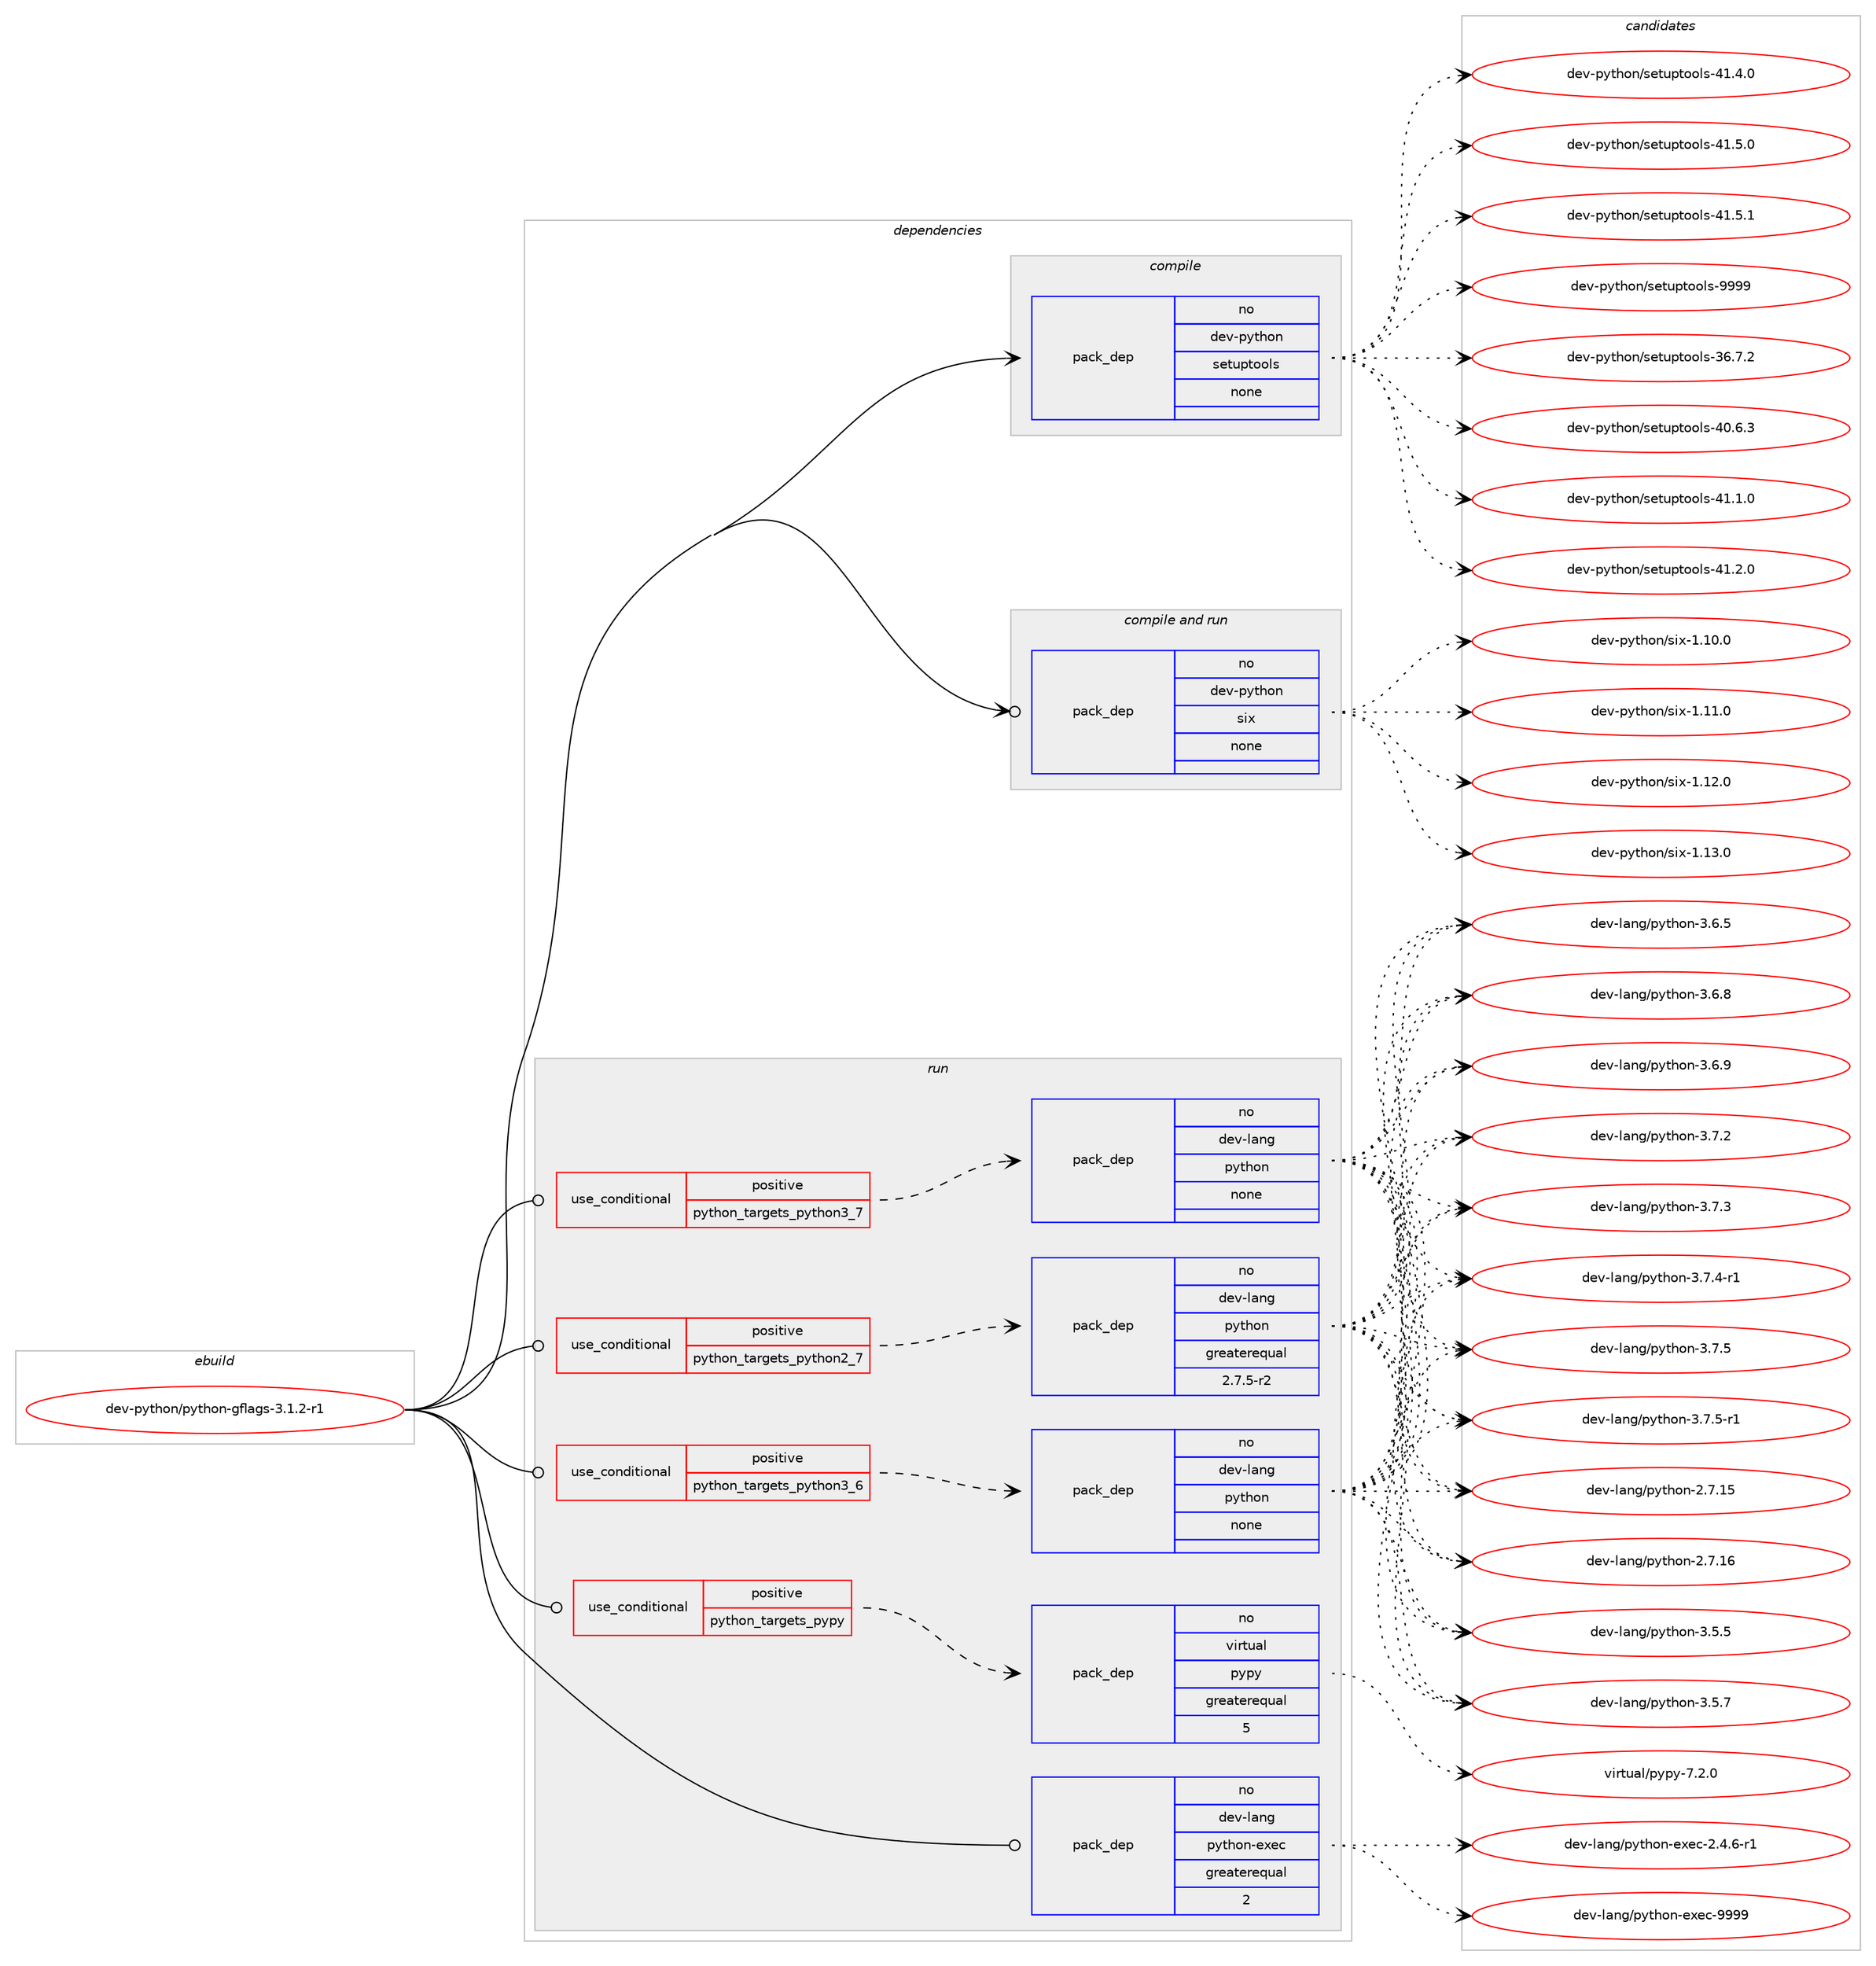 digraph prolog {

# *************
# Graph options
# *************

newrank=true;
concentrate=true;
compound=true;
graph [rankdir=LR,fontname=Helvetica,fontsize=10,ranksep=1.5];#, ranksep=2.5, nodesep=0.2];
edge  [arrowhead=vee];
node  [fontname=Helvetica,fontsize=10];

# **********
# The ebuild
# **********

subgraph cluster_leftcol {
color=gray;
rank=same;
label=<<i>ebuild</i>>;
id [label="dev-python/python-gflags-3.1.2-r1", color=red, width=4, href="../dev-python/python-gflags-3.1.2-r1.svg"];
}

# ****************
# The dependencies
# ****************

subgraph cluster_midcol {
color=gray;
label=<<i>dependencies</i>>;
subgraph cluster_compile {
fillcolor="#eeeeee";
style=filled;
label=<<i>compile</i>>;
subgraph pack471618 {
dependency631026 [label=<<TABLE BORDER="0" CELLBORDER="1" CELLSPACING="0" CELLPADDING="4" WIDTH="220"><TR><TD ROWSPAN="6" CELLPADDING="30">pack_dep</TD></TR><TR><TD WIDTH="110">no</TD></TR><TR><TD>dev-python</TD></TR><TR><TD>setuptools</TD></TR><TR><TD>none</TD></TR><TR><TD></TD></TR></TABLE>>, shape=none, color=blue];
}
id:e -> dependency631026:w [weight=20,style="solid",arrowhead="vee"];
}
subgraph cluster_compileandrun {
fillcolor="#eeeeee";
style=filled;
label=<<i>compile and run</i>>;
subgraph pack471619 {
dependency631027 [label=<<TABLE BORDER="0" CELLBORDER="1" CELLSPACING="0" CELLPADDING="4" WIDTH="220"><TR><TD ROWSPAN="6" CELLPADDING="30">pack_dep</TD></TR><TR><TD WIDTH="110">no</TD></TR><TR><TD>dev-python</TD></TR><TR><TD>six</TD></TR><TR><TD>none</TD></TR><TR><TD></TD></TR></TABLE>>, shape=none, color=blue];
}
id:e -> dependency631027:w [weight=20,style="solid",arrowhead="odotvee"];
}
subgraph cluster_run {
fillcolor="#eeeeee";
style=filled;
label=<<i>run</i>>;
subgraph cond147537 {
dependency631028 [label=<<TABLE BORDER="0" CELLBORDER="1" CELLSPACING="0" CELLPADDING="4"><TR><TD ROWSPAN="3" CELLPADDING="10">use_conditional</TD></TR><TR><TD>positive</TD></TR><TR><TD>python_targets_pypy</TD></TR></TABLE>>, shape=none, color=red];
subgraph pack471620 {
dependency631029 [label=<<TABLE BORDER="0" CELLBORDER="1" CELLSPACING="0" CELLPADDING="4" WIDTH="220"><TR><TD ROWSPAN="6" CELLPADDING="30">pack_dep</TD></TR><TR><TD WIDTH="110">no</TD></TR><TR><TD>virtual</TD></TR><TR><TD>pypy</TD></TR><TR><TD>greaterequal</TD></TR><TR><TD>5</TD></TR></TABLE>>, shape=none, color=blue];
}
dependency631028:e -> dependency631029:w [weight=20,style="dashed",arrowhead="vee"];
}
id:e -> dependency631028:w [weight=20,style="solid",arrowhead="odot"];
subgraph cond147538 {
dependency631030 [label=<<TABLE BORDER="0" CELLBORDER="1" CELLSPACING="0" CELLPADDING="4"><TR><TD ROWSPAN="3" CELLPADDING="10">use_conditional</TD></TR><TR><TD>positive</TD></TR><TR><TD>python_targets_python2_7</TD></TR></TABLE>>, shape=none, color=red];
subgraph pack471621 {
dependency631031 [label=<<TABLE BORDER="0" CELLBORDER="1" CELLSPACING="0" CELLPADDING="4" WIDTH="220"><TR><TD ROWSPAN="6" CELLPADDING="30">pack_dep</TD></TR><TR><TD WIDTH="110">no</TD></TR><TR><TD>dev-lang</TD></TR><TR><TD>python</TD></TR><TR><TD>greaterequal</TD></TR><TR><TD>2.7.5-r2</TD></TR></TABLE>>, shape=none, color=blue];
}
dependency631030:e -> dependency631031:w [weight=20,style="dashed",arrowhead="vee"];
}
id:e -> dependency631030:w [weight=20,style="solid",arrowhead="odot"];
subgraph cond147539 {
dependency631032 [label=<<TABLE BORDER="0" CELLBORDER="1" CELLSPACING="0" CELLPADDING="4"><TR><TD ROWSPAN="3" CELLPADDING="10">use_conditional</TD></TR><TR><TD>positive</TD></TR><TR><TD>python_targets_python3_6</TD></TR></TABLE>>, shape=none, color=red];
subgraph pack471622 {
dependency631033 [label=<<TABLE BORDER="0" CELLBORDER="1" CELLSPACING="0" CELLPADDING="4" WIDTH="220"><TR><TD ROWSPAN="6" CELLPADDING="30">pack_dep</TD></TR><TR><TD WIDTH="110">no</TD></TR><TR><TD>dev-lang</TD></TR><TR><TD>python</TD></TR><TR><TD>none</TD></TR><TR><TD></TD></TR></TABLE>>, shape=none, color=blue];
}
dependency631032:e -> dependency631033:w [weight=20,style="dashed",arrowhead="vee"];
}
id:e -> dependency631032:w [weight=20,style="solid",arrowhead="odot"];
subgraph cond147540 {
dependency631034 [label=<<TABLE BORDER="0" CELLBORDER="1" CELLSPACING="0" CELLPADDING="4"><TR><TD ROWSPAN="3" CELLPADDING="10">use_conditional</TD></TR><TR><TD>positive</TD></TR><TR><TD>python_targets_python3_7</TD></TR></TABLE>>, shape=none, color=red];
subgraph pack471623 {
dependency631035 [label=<<TABLE BORDER="0" CELLBORDER="1" CELLSPACING="0" CELLPADDING="4" WIDTH="220"><TR><TD ROWSPAN="6" CELLPADDING="30">pack_dep</TD></TR><TR><TD WIDTH="110">no</TD></TR><TR><TD>dev-lang</TD></TR><TR><TD>python</TD></TR><TR><TD>none</TD></TR><TR><TD></TD></TR></TABLE>>, shape=none, color=blue];
}
dependency631034:e -> dependency631035:w [weight=20,style="dashed",arrowhead="vee"];
}
id:e -> dependency631034:w [weight=20,style="solid",arrowhead="odot"];
subgraph pack471624 {
dependency631036 [label=<<TABLE BORDER="0" CELLBORDER="1" CELLSPACING="0" CELLPADDING="4" WIDTH="220"><TR><TD ROWSPAN="6" CELLPADDING="30">pack_dep</TD></TR><TR><TD WIDTH="110">no</TD></TR><TR><TD>dev-lang</TD></TR><TR><TD>python-exec</TD></TR><TR><TD>greaterequal</TD></TR><TR><TD>2</TD></TR></TABLE>>, shape=none, color=blue];
}
id:e -> dependency631036:w [weight=20,style="solid",arrowhead="odot"];
}
}

# **************
# The candidates
# **************

subgraph cluster_choices {
rank=same;
color=gray;
label=<<i>candidates</i>>;

subgraph choice471618 {
color=black;
nodesep=1;
choice100101118451121211161041111104711510111611711211611111110811545515446554650 [label="dev-python/setuptools-36.7.2", color=red, width=4,href="../dev-python/setuptools-36.7.2.svg"];
choice100101118451121211161041111104711510111611711211611111110811545524846544651 [label="dev-python/setuptools-40.6.3", color=red, width=4,href="../dev-python/setuptools-40.6.3.svg"];
choice100101118451121211161041111104711510111611711211611111110811545524946494648 [label="dev-python/setuptools-41.1.0", color=red, width=4,href="../dev-python/setuptools-41.1.0.svg"];
choice100101118451121211161041111104711510111611711211611111110811545524946504648 [label="dev-python/setuptools-41.2.0", color=red, width=4,href="../dev-python/setuptools-41.2.0.svg"];
choice100101118451121211161041111104711510111611711211611111110811545524946524648 [label="dev-python/setuptools-41.4.0", color=red, width=4,href="../dev-python/setuptools-41.4.0.svg"];
choice100101118451121211161041111104711510111611711211611111110811545524946534648 [label="dev-python/setuptools-41.5.0", color=red, width=4,href="../dev-python/setuptools-41.5.0.svg"];
choice100101118451121211161041111104711510111611711211611111110811545524946534649 [label="dev-python/setuptools-41.5.1", color=red, width=4,href="../dev-python/setuptools-41.5.1.svg"];
choice10010111845112121116104111110471151011161171121161111111081154557575757 [label="dev-python/setuptools-9999", color=red, width=4,href="../dev-python/setuptools-9999.svg"];
dependency631026:e -> choice100101118451121211161041111104711510111611711211611111110811545515446554650:w [style=dotted,weight="100"];
dependency631026:e -> choice100101118451121211161041111104711510111611711211611111110811545524846544651:w [style=dotted,weight="100"];
dependency631026:e -> choice100101118451121211161041111104711510111611711211611111110811545524946494648:w [style=dotted,weight="100"];
dependency631026:e -> choice100101118451121211161041111104711510111611711211611111110811545524946504648:w [style=dotted,weight="100"];
dependency631026:e -> choice100101118451121211161041111104711510111611711211611111110811545524946524648:w [style=dotted,weight="100"];
dependency631026:e -> choice100101118451121211161041111104711510111611711211611111110811545524946534648:w [style=dotted,weight="100"];
dependency631026:e -> choice100101118451121211161041111104711510111611711211611111110811545524946534649:w [style=dotted,weight="100"];
dependency631026:e -> choice10010111845112121116104111110471151011161171121161111111081154557575757:w [style=dotted,weight="100"];
}
subgraph choice471619 {
color=black;
nodesep=1;
choice100101118451121211161041111104711510512045494649484648 [label="dev-python/six-1.10.0", color=red, width=4,href="../dev-python/six-1.10.0.svg"];
choice100101118451121211161041111104711510512045494649494648 [label="dev-python/six-1.11.0", color=red, width=4,href="../dev-python/six-1.11.0.svg"];
choice100101118451121211161041111104711510512045494649504648 [label="dev-python/six-1.12.0", color=red, width=4,href="../dev-python/six-1.12.0.svg"];
choice100101118451121211161041111104711510512045494649514648 [label="dev-python/six-1.13.0", color=red, width=4,href="../dev-python/six-1.13.0.svg"];
dependency631027:e -> choice100101118451121211161041111104711510512045494649484648:w [style=dotted,weight="100"];
dependency631027:e -> choice100101118451121211161041111104711510512045494649494648:w [style=dotted,weight="100"];
dependency631027:e -> choice100101118451121211161041111104711510512045494649504648:w [style=dotted,weight="100"];
dependency631027:e -> choice100101118451121211161041111104711510512045494649514648:w [style=dotted,weight="100"];
}
subgraph choice471620 {
color=black;
nodesep=1;
choice1181051141161179710847112121112121455546504648 [label="virtual/pypy-7.2.0", color=red, width=4,href="../virtual/pypy-7.2.0.svg"];
dependency631029:e -> choice1181051141161179710847112121112121455546504648:w [style=dotted,weight="100"];
}
subgraph choice471621 {
color=black;
nodesep=1;
choice10010111845108971101034711212111610411111045504655464953 [label="dev-lang/python-2.7.15", color=red, width=4,href="../dev-lang/python-2.7.15.svg"];
choice10010111845108971101034711212111610411111045504655464954 [label="dev-lang/python-2.7.16", color=red, width=4,href="../dev-lang/python-2.7.16.svg"];
choice100101118451089711010347112121116104111110455146534653 [label="dev-lang/python-3.5.5", color=red, width=4,href="../dev-lang/python-3.5.5.svg"];
choice100101118451089711010347112121116104111110455146534655 [label="dev-lang/python-3.5.7", color=red, width=4,href="../dev-lang/python-3.5.7.svg"];
choice100101118451089711010347112121116104111110455146544653 [label="dev-lang/python-3.6.5", color=red, width=4,href="../dev-lang/python-3.6.5.svg"];
choice100101118451089711010347112121116104111110455146544656 [label="dev-lang/python-3.6.8", color=red, width=4,href="../dev-lang/python-3.6.8.svg"];
choice100101118451089711010347112121116104111110455146544657 [label="dev-lang/python-3.6.9", color=red, width=4,href="../dev-lang/python-3.6.9.svg"];
choice100101118451089711010347112121116104111110455146554650 [label="dev-lang/python-3.7.2", color=red, width=4,href="../dev-lang/python-3.7.2.svg"];
choice100101118451089711010347112121116104111110455146554651 [label="dev-lang/python-3.7.3", color=red, width=4,href="../dev-lang/python-3.7.3.svg"];
choice1001011184510897110103471121211161041111104551465546524511449 [label="dev-lang/python-3.7.4-r1", color=red, width=4,href="../dev-lang/python-3.7.4-r1.svg"];
choice100101118451089711010347112121116104111110455146554653 [label="dev-lang/python-3.7.5", color=red, width=4,href="../dev-lang/python-3.7.5.svg"];
choice1001011184510897110103471121211161041111104551465546534511449 [label="dev-lang/python-3.7.5-r1", color=red, width=4,href="../dev-lang/python-3.7.5-r1.svg"];
dependency631031:e -> choice10010111845108971101034711212111610411111045504655464953:w [style=dotted,weight="100"];
dependency631031:e -> choice10010111845108971101034711212111610411111045504655464954:w [style=dotted,weight="100"];
dependency631031:e -> choice100101118451089711010347112121116104111110455146534653:w [style=dotted,weight="100"];
dependency631031:e -> choice100101118451089711010347112121116104111110455146534655:w [style=dotted,weight="100"];
dependency631031:e -> choice100101118451089711010347112121116104111110455146544653:w [style=dotted,weight="100"];
dependency631031:e -> choice100101118451089711010347112121116104111110455146544656:w [style=dotted,weight="100"];
dependency631031:e -> choice100101118451089711010347112121116104111110455146544657:w [style=dotted,weight="100"];
dependency631031:e -> choice100101118451089711010347112121116104111110455146554650:w [style=dotted,weight="100"];
dependency631031:e -> choice100101118451089711010347112121116104111110455146554651:w [style=dotted,weight="100"];
dependency631031:e -> choice1001011184510897110103471121211161041111104551465546524511449:w [style=dotted,weight="100"];
dependency631031:e -> choice100101118451089711010347112121116104111110455146554653:w [style=dotted,weight="100"];
dependency631031:e -> choice1001011184510897110103471121211161041111104551465546534511449:w [style=dotted,weight="100"];
}
subgraph choice471622 {
color=black;
nodesep=1;
choice10010111845108971101034711212111610411111045504655464953 [label="dev-lang/python-2.7.15", color=red, width=4,href="../dev-lang/python-2.7.15.svg"];
choice10010111845108971101034711212111610411111045504655464954 [label="dev-lang/python-2.7.16", color=red, width=4,href="../dev-lang/python-2.7.16.svg"];
choice100101118451089711010347112121116104111110455146534653 [label="dev-lang/python-3.5.5", color=red, width=4,href="../dev-lang/python-3.5.5.svg"];
choice100101118451089711010347112121116104111110455146534655 [label="dev-lang/python-3.5.7", color=red, width=4,href="../dev-lang/python-3.5.7.svg"];
choice100101118451089711010347112121116104111110455146544653 [label="dev-lang/python-3.6.5", color=red, width=4,href="../dev-lang/python-3.6.5.svg"];
choice100101118451089711010347112121116104111110455146544656 [label="dev-lang/python-3.6.8", color=red, width=4,href="../dev-lang/python-3.6.8.svg"];
choice100101118451089711010347112121116104111110455146544657 [label="dev-lang/python-3.6.9", color=red, width=4,href="../dev-lang/python-3.6.9.svg"];
choice100101118451089711010347112121116104111110455146554650 [label="dev-lang/python-3.7.2", color=red, width=4,href="../dev-lang/python-3.7.2.svg"];
choice100101118451089711010347112121116104111110455146554651 [label="dev-lang/python-3.7.3", color=red, width=4,href="../dev-lang/python-3.7.3.svg"];
choice1001011184510897110103471121211161041111104551465546524511449 [label="dev-lang/python-3.7.4-r1", color=red, width=4,href="../dev-lang/python-3.7.4-r1.svg"];
choice100101118451089711010347112121116104111110455146554653 [label="dev-lang/python-3.7.5", color=red, width=4,href="../dev-lang/python-3.7.5.svg"];
choice1001011184510897110103471121211161041111104551465546534511449 [label="dev-lang/python-3.7.5-r1", color=red, width=4,href="../dev-lang/python-3.7.5-r1.svg"];
dependency631033:e -> choice10010111845108971101034711212111610411111045504655464953:w [style=dotted,weight="100"];
dependency631033:e -> choice10010111845108971101034711212111610411111045504655464954:w [style=dotted,weight="100"];
dependency631033:e -> choice100101118451089711010347112121116104111110455146534653:w [style=dotted,weight="100"];
dependency631033:e -> choice100101118451089711010347112121116104111110455146534655:w [style=dotted,weight="100"];
dependency631033:e -> choice100101118451089711010347112121116104111110455146544653:w [style=dotted,weight="100"];
dependency631033:e -> choice100101118451089711010347112121116104111110455146544656:w [style=dotted,weight="100"];
dependency631033:e -> choice100101118451089711010347112121116104111110455146544657:w [style=dotted,weight="100"];
dependency631033:e -> choice100101118451089711010347112121116104111110455146554650:w [style=dotted,weight="100"];
dependency631033:e -> choice100101118451089711010347112121116104111110455146554651:w [style=dotted,weight="100"];
dependency631033:e -> choice1001011184510897110103471121211161041111104551465546524511449:w [style=dotted,weight="100"];
dependency631033:e -> choice100101118451089711010347112121116104111110455146554653:w [style=dotted,weight="100"];
dependency631033:e -> choice1001011184510897110103471121211161041111104551465546534511449:w [style=dotted,weight="100"];
}
subgraph choice471623 {
color=black;
nodesep=1;
choice10010111845108971101034711212111610411111045504655464953 [label="dev-lang/python-2.7.15", color=red, width=4,href="../dev-lang/python-2.7.15.svg"];
choice10010111845108971101034711212111610411111045504655464954 [label="dev-lang/python-2.7.16", color=red, width=4,href="../dev-lang/python-2.7.16.svg"];
choice100101118451089711010347112121116104111110455146534653 [label="dev-lang/python-3.5.5", color=red, width=4,href="../dev-lang/python-3.5.5.svg"];
choice100101118451089711010347112121116104111110455146534655 [label="dev-lang/python-3.5.7", color=red, width=4,href="../dev-lang/python-3.5.7.svg"];
choice100101118451089711010347112121116104111110455146544653 [label="dev-lang/python-3.6.5", color=red, width=4,href="../dev-lang/python-3.6.5.svg"];
choice100101118451089711010347112121116104111110455146544656 [label="dev-lang/python-3.6.8", color=red, width=4,href="../dev-lang/python-3.6.8.svg"];
choice100101118451089711010347112121116104111110455146544657 [label="dev-lang/python-3.6.9", color=red, width=4,href="../dev-lang/python-3.6.9.svg"];
choice100101118451089711010347112121116104111110455146554650 [label="dev-lang/python-3.7.2", color=red, width=4,href="../dev-lang/python-3.7.2.svg"];
choice100101118451089711010347112121116104111110455146554651 [label="dev-lang/python-3.7.3", color=red, width=4,href="../dev-lang/python-3.7.3.svg"];
choice1001011184510897110103471121211161041111104551465546524511449 [label="dev-lang/python-3.7.4-r1", color=red, width=4,href="../dev-lang/python-3.7.4-r1.svg"];
choice100101118451089711010347112121116104111110455146554653 [label="dev-lang/python-3.7.5", color=red, width=4,href="../dev-lang/python-3.7.5.svg"];
choice1001011184510897110103471121211161041111104551465546534511449 [label="dev-lang/python-3.7.5-r1", color=red, width=4,href="../dev-lang/python-3.7.5-r1.svg"];
dependency631035:e -> choice10010111845108971101034711212111610411111045504655464953:w [style=dotted,weight="100"];
dependency631035:e -> choice10010111845108971101034711212111610411111045504655464954:w [style=dotted,weight="100"];
dependency631035:e -> choice100101118451089711010347112121116104111110455146534653:w [style=dotted,weight="100"];
dependency631035:e -> choice100101118451089711010347112121116104111110455146534655:w [style=dotted,weight="100"];
dependency631035:e -> choice100101118451089711010347112121116104111110455146544653:w [style=dotted,weight="100"];
dependency631035:e -> choice100101118451089711010347112121116104111110455146544656:w [style=dotted,weight="100"];
dependency631035:e -> choice100101118451089711010347112121116104111110455146544657:w [style=dotted,weight="100"];
dependency631035:e -> choice100101118451089711010347112121116104111110455146554650:w [style=dotted,weight="100"];
dependency631035:e -> choice100101118451089711010347112121116104111110455146554651:w [style=dotted,weight="100"];
dependency631035:e -> choice1001011184510897110103471121211161041111104551465546524511449:w [style=dotted,weight="100"];
dependency631035:e -> choice100101118451089711010347112121116104111110455146554653:w [style=dotted,weight="100"];
dependency631035:e -> choice1001011184510897110103471121211161041111104551465546534511449:w [style=dotted,weight="100"];
}
subgraph choice471624 {
color=black;
nodesep=1;
choice10010111845108971101034711212111610411111045101120101994550465246544511449 [label="dev-lang/python-exec-2.4.6-r1", color=red, width=4,href="../dev-lang/python-exec-2.4.6-r1.svg"];
choice10010111845108971101034711212111610411111045101120101994557575757 [label="dev-lang/python-exec-9999", color=red, width=4,href="../dev-lang/python-exec-9999.svg"];
dependency631036:e -> choice10010111845108971101034711212111610411111045101120101994550465246544511449:w [style=dotted,weight="100"];
dependency631036:e -> choice10010111845108971101034711212111610411111045101120101994557575757:w [style=dotted,weight="100"];
}
}

}
